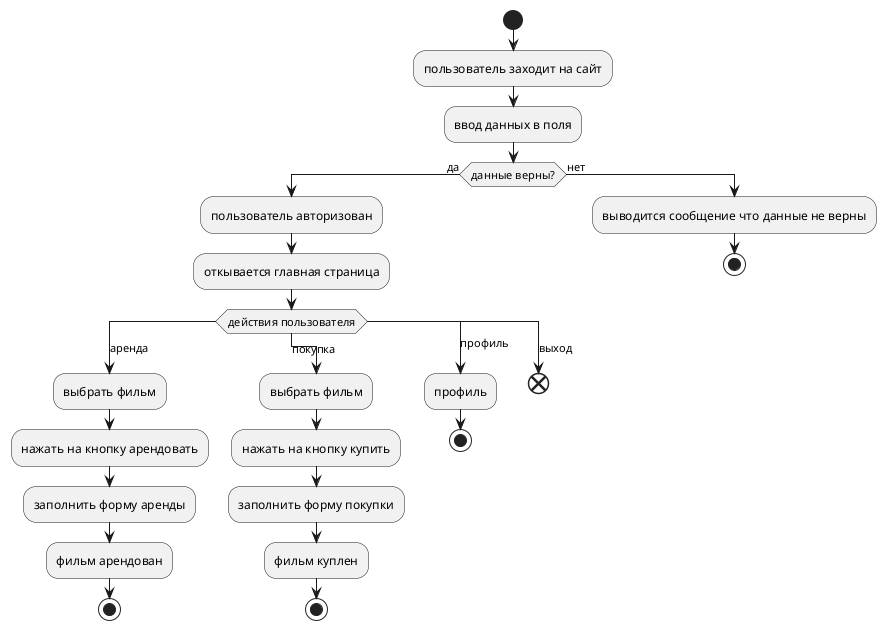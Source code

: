 @startuml
    start
        :пользователь заходит на сайт;
        :ввод данных в поля;
        if(данные верны?) then (да)
            :пользователь авторизован;
            :откывается главная страница;
            switch (действия пользователя)
                case(аренда)
                    :выбрать фильм;
                    :нажать на кнопку арендовать;
                    :заполнить форму аренды;
                    :фильм арендован;
                    stop
                case(покупка)
                    :выбрать фильм;
                    :нажать на кнопку купить;
                    :заполнить форму покупки;
                    :фильм куплен;
                    stop
                case(профиль)
                    :профиль;
                    stop
                case(выход)
                    end
            endswitch
        else (нет)
            :выводится сообщение что данные не верны; 
            stop   
        endif
@enduml